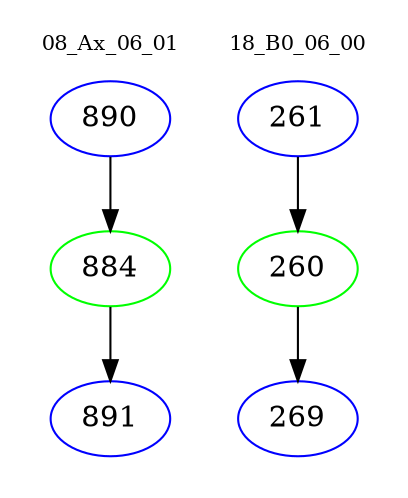 digraph{
subgraph cluster_0 {
color = white
label = "08_Ax_06_01";
fontsize=10;
T0_890 [label="890", color="blue"]
T0_890 -> T0_884 [color="black"]
T0_884 [label="884", color="green"]
T0_884 -> T0_891 [color="black"]
T0_891 [label="891", color="blue"]
}
subgraph cluster_1 {
color = white
label = "18_B0_06_00";
fontsize=10;
T1_261 [label="261", color="blue"]
T1_261 -> T1_260 [color="black"]
T1_260 [label="260", color="green"]
T1_260 -> T1_269 [color="black"]
T1_269 [label="269", color="blue"]
}
}
